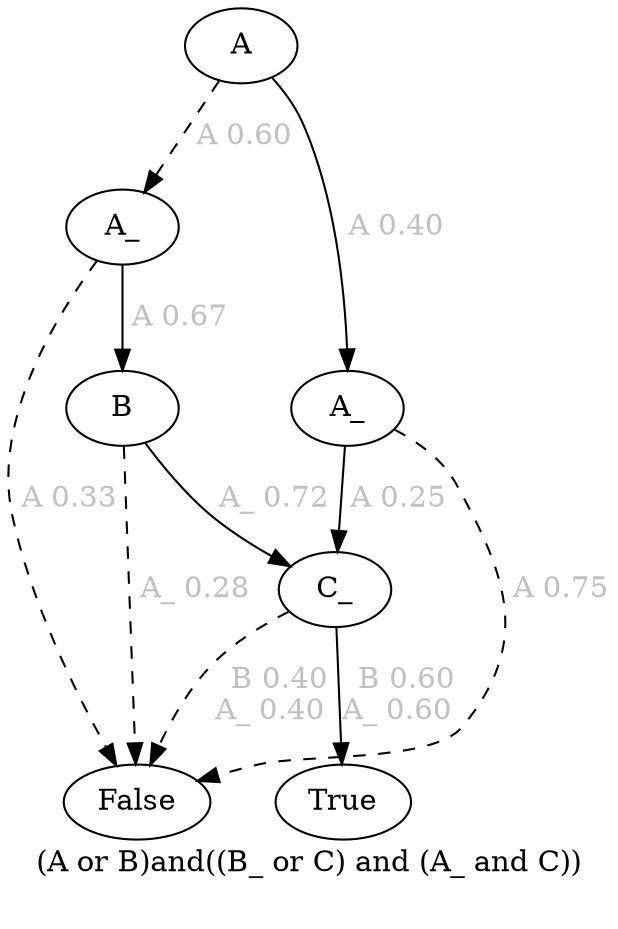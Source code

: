 digraph{
label="(A or B)and((B_ or C) and (A_ and C))\n\n"
2781966215728[label=A]2781966214928[label="A_
"]
2781966215728 -> 2781966214928[style=dashed label=" A 0.60\n" fontcolor = gray]
2781966215888[label="False
"]
2781966214928 -> 2781966215888[style=dashed label=" A 0.33\n" fontcolor = gray]
2781966216208[label="B
"]
2781966214928 -> 2781966216208 [label=" A 0.67\n" fontcolor = gray]
2781966215888[label="False
"]
2781966216208 -> 2781966215888[style=dashed label=" A_ 0.28\n" fontcolor = gray]
2781966217008[label="C_
"]
2781966216208 -> 2781966217008 [label=" A_ 0.72\n" fontcolor = gray]
2781966215888[label="False
"]
2781966217008 -> 2781966215888[style=dashed label="  B 0.40\nA_ 0.40\n" fontcolor = gray]
2781966215568[label="True
"]
2781966217008 -> 2781966215568 [label="  B 0.60\nA_ 0.60\n" fontcolor = gray]
2781966215088[label="A_
"]
2781966215728 -> 2781966215088 [label=" A 0.40\n" fontcolor = gray]
2781966215888[label="False
"]
2781966215088 -> 2781966215888[style=dashed label=" A 0.75\n" fontcolor = gray]
2781966217008[label="C_
"]
2781966215088 -> 2781966217008 [label=" A 0.25\n" fontcolor = gray]
}